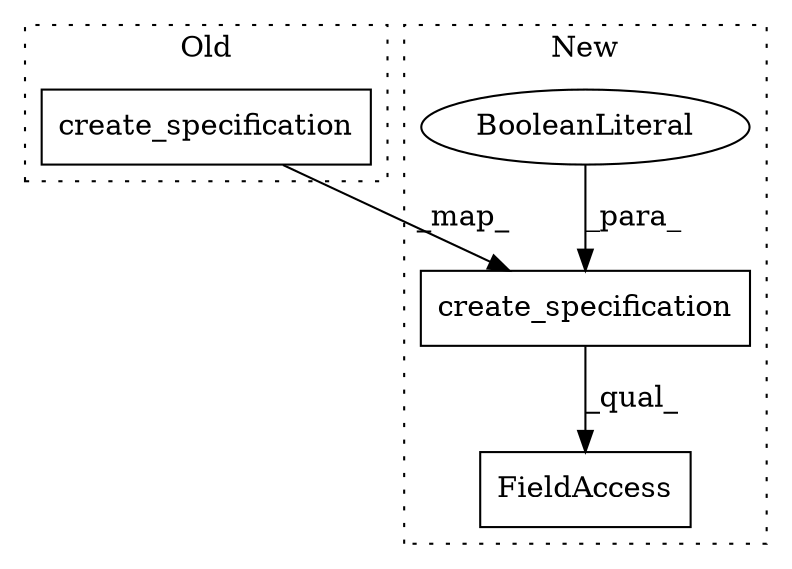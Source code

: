 digraph G {
subgraph cluster0 {
1 [label="create_specification" a="32" s="2922,2949" l="21,1" shape="box"];
label = "Old";
style="dotted";
}
subgraph cluster1 {
2 [label="create_specification" a="32" s="2937,2970" l="21,1" shape="box"];
3 [label="FieldAccess" a="22" s="2918" l="62" shape="box"];
4 [label="BooleanLiteral" a="9" s="2965" l="5" shape="ellipse"];
label = "New";
style="dotted";
}
1 -> 2 [label="_map_"];
2 -> 3 [label="_qual_"];
4 -> 2 [label="_para_"];
}